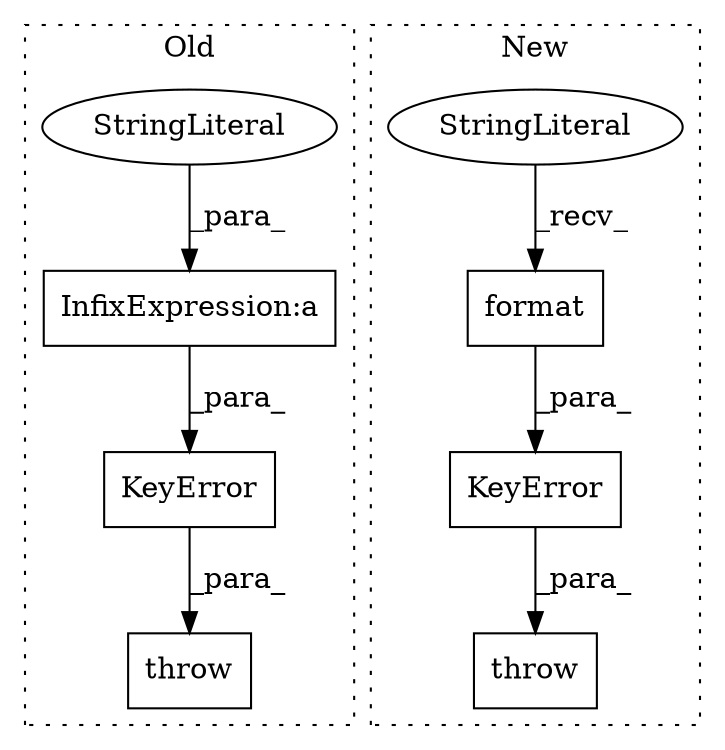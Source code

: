 digraph G {
subgraph cluster0 {
1 [label="KeyError" a="32" s="3997,4058" l="9,1" shape="box"];
3 [label="throw" a="53" s="3991" l="6" shape="box"];
5 [label="InfixExpression:a" a="27" s="4049" l="3" shape="box"];
6 [label="StringLiteral" a="45" s="4006" l="43" shape="ellipse"];
label = "Old";
style="dotted";
}
subgraph cluster1 {
2 [label="throw" a="53" s="3991" l="6" shape="box"];
4 [label="KeyError" a="32" s="3997,4127" l="9,1" shape="box"];
7 [label="format" a="32" s="4092,4126" l="7,1" shape="box"];
8 [label="StringLiteral" a="45" s="4006" l="85" shape="ellipse"];
label = "New";
style="dotted";
}
1 -> 3 [label="_para_"];
4 -> 2 [label="_para_"];
5 -> 1 [label="_para_"];
6 -> 5 [label="_para_"];
7 -> 4 [label="_para_"];
8 -> 7 [label="_recv_"];
}